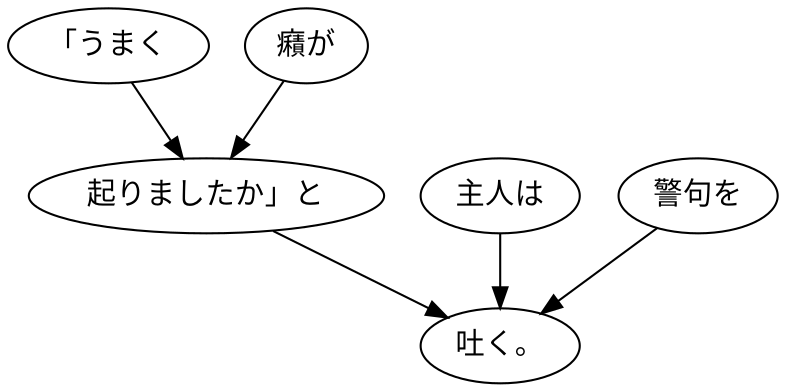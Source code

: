 digraph graph824 {
	node0 [label="「うまく"];
	node1 [label="癪が"];
	node2 [label="起りましたか」と"];
	node3 [label="主人は"];
	node4 [label="警句を"];
	node5 [label="吐く。"];
	node0 -> node2;
	node1 -> node2;
	node2 -> node5;
	node3 -> node5;
	node4 -> node5;
}
